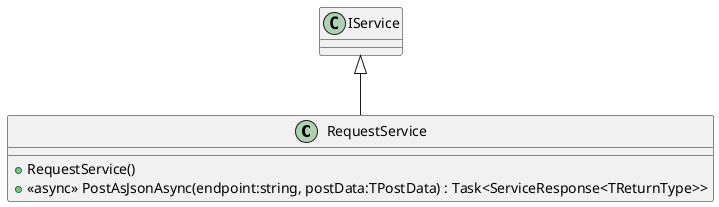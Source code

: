 @startuml
class RequestService {
    + RequestService()
    + <<async>> PostAsJsonAsync(endpoint:string, postData:TPostData) : Task<ServiceResponse<TReturnType>>
}
IService <|-- RequestService
@enduml
